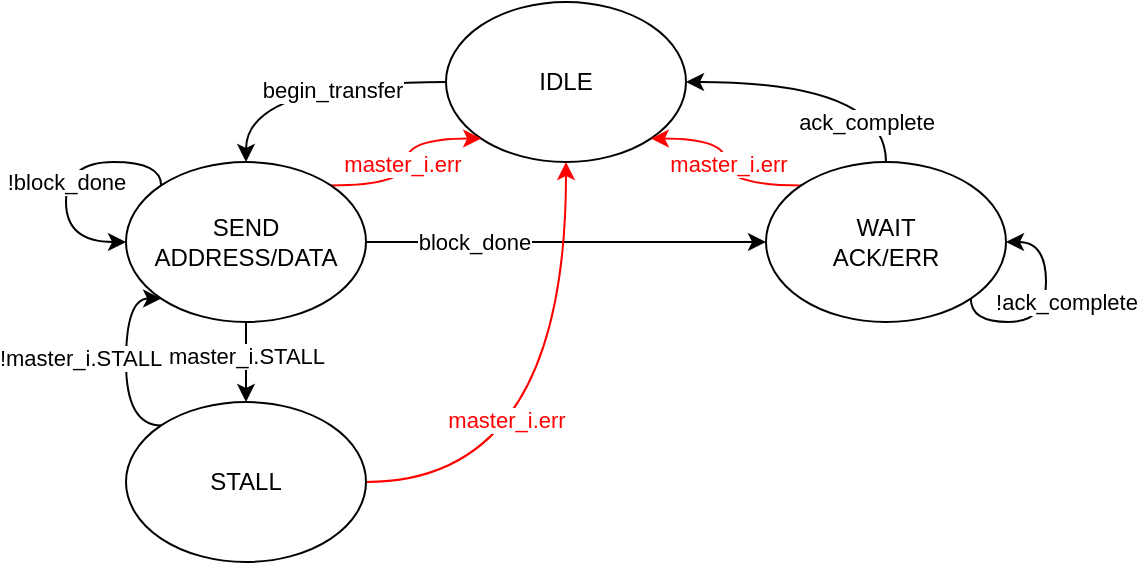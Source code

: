 <mxfile version="26.2.2" pages="2">
  <diagram name="send" id="gIOe0nHEjKcx69U4ihMK">
    <mxGraphModel dx="1381" dy="830" grid="1" gridSize="10" guides="1" tooltips="1" connect="1" arrows="1" fold="1" page="1" pageScale="1" pageWidth="1169" pageHeight="827" math="0" shadow="0">
      <root>
        <mxCell id="0" />
        <mxCell id="1" parent="0" />
        <mxCell id="R9eyRZ7sNsP4hW8lWQcz-5" style="edgeStyle=orthogonalEdgeStyle;rounded=0;orthogonalLoop=1;jettySize=auto;html=1;exitX=0;exitY=0.5;exitDx=0;exitDy=0;entryX=0.5;entryY=0;entryDx=0;entryDy=0;curved=1;" edge="1" parent="1" source="R9eyRZ7sNsP4hW8lWQcz-1" target="R9eyRZ7sNsP4hW8lWQcz-2">
          <mxGeometry relative="1" as="geometry" />
        </mxCell>
        <mxCell id="R9eyRZ7sNsP4hW8lWQcz-22" value="begin_transfer" style="edgeLabel;html=1;align=center;verticalAlign=middle;resizable=0;points=[];" vertex="1" connectable="0" parent="R9eyRZ7sNsP4hW8lWQcz-5">
          <mxGeometry x="-0.182" y="4" relative="1" as="geometry">
            <mxPoint as="offset" />
          </mxGeometry>
        </mxCell>
        <mxCell id="R9eyRZ7sNsP4hW8lWQcz-1" value="IDLE" style="ellipse;whiteSpace=wrap;html=1;" vertex="1" parent="1">
          <mxGeometry x="520" y="240" width="120" height="80" as="geometry" />
        </mxCell>
        <mxCell id="R9eyRZ7sNsP4hW8lWQcz-6" style="edgeStyle=orthogonalEdgeStyle;rounded=0;orthogonalLoop=1;jettySize=auto;html=1;exitX=0.5;exitY=1;exitDx=0;exitDy=0;entryX=0.5;entryY=0;entryDx=0;entryDy=0;" edge="1" parent="1" source="R9eyRZ7sNsP4hW8lWQcz-2" target="R9eyRZ7sNsP4hW8lWQcz-4">
          <mxGeometry relative="1" as="geometry" />
        </mxCell>
        <mxCell id="R9eyRZ7sNsP4hW8lWQcz-23" value="master_i.STALL" style="edgeLabel;html=1;align=center;verticalAlign=middle;resizable=0;points=[];" vertex="1" connectable="0" parent="R9eyRZ7sNsP4hW8lWQcz-6">
          <mxGeometry x="0.136" y="1" relative="1" as="geometry">
            <mxPoint x="-1" y="-6" as="offset" />
          </mxGeometry>
        </mxCell>
        <mxCell id="R9eyRZ7sNsP4hW8lWQcz-7" style="edgeStyle=orthogonalEdgeStyle;rounded=0;orthogonalLoop=1;jettySize=auto;html=1;exitX=1;exitY=0.5;exitDx=0;exitDy=0;entryX=0;entryY=0.5;entryDx=0;entryDy=0;" edge="1" parent="1" source="R9eyRZ7sNsP4hW8lWQcz-2" target="R9eyRZ7sNsP4hW8lWQcz-3">
          <mxGeometry relative="1" as="geometry" />
        </mxCell>
        <mxCell id="R9eyRZ7sNsP4hW8lWQcz-27" value="block_done" style="edgeLabel;html=1;align=center;verticalAlign=middle;resizable=0;points=[];" vertex="1" connectable="0" parent="R9eyRZ7sNsP4hW8lWQcz-7">
          <mxGeometry x="-0.462" relative="1" as="geometry">
            <mxPoint as="offset" />
          </mxGeometry>
        </mxCell>
        <mxCell id="R9eyRZ7sNsP4hW8lWQcz-13" style="edgeStyle=orthogonalEdgeStyle;rounded=0;orthogonalLoop=1;jettySize=auto;html=1;exitX=1;exitY=0;exitDx=0;exitDy=0;entryX=0;entryY=1;entryDx=0;entryDy=0;curved=1;strokeColor=#FF0000;" edge="1" parent="1" source="R9eyRZ7sNsP4hW8lWQcz-2" target="R9eyRZ7sNsP4hW8lWQcz-1">
          <mxGeometry relative="1" as="geometry" />
        </mxCell>
        <mxCell id="R9eyRZ7sNsP4hW8lWQcz-17" value="&lt;font style=&quot;color: rgb(255, 0, 0);&quot;&gt;master_i.err&lt;/font&gt;" style="edgeLabel;html=1;align=center;verticalAlign=middle;resizable=0;points=[];" vertex="1" connectable="0" parent="R9eyRZ7sNsP4hW8lWQcz-13">
          <mxGeometry x="-0.007" y="2" relative="1" as="geometry">
            <mxPoint as="offset" />
          </mxGeometry>
        </mxCell>
        <mxCell id="R9eyRZ7sNsP4hW8lWQcz-2" value="SEND&lt;div&gt;ADDRESS/DATA&lt;/div&gt;" style="ellipse;whiteSpace=wrap;html=1;" vertex="1" parent="1">
          <mxGeometry x="360" y="320" width="120" height="80" as="geometry" />
        </mxCell>
        <mxCell id="R9eyRZ7sNsP4hW8lWQcz-12" style="edgeStyle=orthogonalEdgeStyle;rounded=0;orthogonalLoop=1;jettySize=auto;html=1;exitX=0.5;exitY=0;exitDx=0;exitDy=0;entryX=1;entryY=0.5;entryDx=0;entryDy=0;curved=1;" edge="1" parent="1" source="R9eyRZ7sNsP4hW8lWQcz-3" target="R9eyRZ7sNsP4hW8lWQcz-1">
          <mxGeometry relative="1" as="geometry" />
        </mxCell>
        <mxCell id="R9eyRZ7sNsP4hW8lWQcz-28" value="ack_complete" style="edgeLabel;html=1;align=center;verticalAlign=middle;resizable=0;points=[];" vertex="1" connectable="0" parent="R9eyRZ7sNsP4hW8lWQcz-12">
          <mxGeometry x="0.066" y="6" relative="1" as="geometry">
            <mxPoint x="24" y="14" as="offset" />
          </mxGeometry>
        </mxCell>
        <mxCell id="R9eyRZ7sNsP4hW8lWQcz-15" style="edgeStyle=orthogonalEdgeStyle;rounded=0;orthogonalLoop=1;jettySize=auto;html=1;exitX=0;exitY=0;exitDx=0;exitDy=0;entryX=1;entryY=1;entryDx=0;entryDy=0;curved=1;strokeColor=#FF0000;" edge="1" parent="1" source="R9eyRZ7sNsP4hW8lWQcz-3" target="R9eyRZ7sNsP4hW8lWQcz-1">
          <mxGeometry relative="1" as="geometry" />
        </mxCell>
        <mxCell id="R9eyRZ7sNsP4hW8lWQcz-19" value="&lt;font style=&quot;color: rgb(255, 0, 0);&quot;&gt;master_i.err&lt;/font&gt;" style="edgeLabel;html=1;align=center;verticalAlign=middle;resizable=0;points=[];" vertex="1" connectable="0" parent="R9eyRZ7sNsP4hW8lWQcz-15">
          <mxGeometry x="-0.007" y="-1" relative="1" as="geometry">
            <mxPoint as="offset" />
          </mxGeometry>
        </mxCell>
        <mxCell id="R9eyRZ7sNsP4hW8lWQcz-3" value="WAIT&lt;div&gt;ACK/ERR&lt;/div&gt;" style="ellipse;whiteSpace=wrap;html=1;" vertex="1" parent="1">
          <mxGeometry x="680" y="320" width="120" height="80" as="geometry" />
        </mxCell>
        <mxCell id="R9eyRZ7sNsP4hW8lWQcz-10" style="edgeStyle=orthogonalEdgeStyle;rounded=0;orthogonalLoop=1;jettySize=auto;html=1;exitX=0;exitY=0;exitDx=0;exitDy=0;entryX=0;entryY=1;entryDx=0;entryDy=0;curved=1;" edge="1" parent="1" source="R9eyRZ7sNsP4hW8lWQcz-4" target="R9eyRZ7sNsP4hW8lWQcz-2">
          <mxGeometry relative="1" as="geometry">
            <Array as="points">
              <mxPoint x="360" y="452" />
              <mxPoint x="360" y="388" />
            </Array>
          </mxGeometry>
        </mxCell>
        <mxCell id="R9eyRZ7sNsP4hW8lWQcz-24" value="!master_i.STALL" style="edgeLabel;html=1;align=center;verticalAlign=middle;resizable=0;points=[];" vertex="1" connectable="0" parent="R9eyRZ7sNsP4hW8lWQcz-10">
          <mxGeometry x="0.076" relative="1" as="geometry">
            <mxPoint x="-23" y="1" as="offset" />
          </mxGeometry>
        </mxCell>
        <mxCell id="R9eyRZ7sNsP4hW8lWQcz-16" style="edgeStyle=orthogonalEdgeStyle;rounded=0;orthogonalLoop=1;jettySize=auto;html=1;exitX=1;exitY=0.5;exitDx=0;exitDy=0;entryX=0.5;entryY=1;entryDx=0;entryDy=0;curved=1;strokeColor=#FF0000;" edge="1" parent="1" source="R9eyRZ7sNsP4hW8lWQcz-4" target="R9eyRZ7sNsP4hW8lWQcz-1">
          <mxGeometry relative="1" as="geometry" />
        </mxCell>
        <mxCell id="R9eyRZ7sNsP4hW8lWQcz-20" value="&lt;font style=&quot;color: rgb(255, 0, 0);&quot;&gt;master_i.err&lt;/font&gt;" style="edgeLabel;html=1;align=center;verticalAlign=middle;resizable=0;points=[];" vertex="1" connectable="0" parent="R9eyRZ7sNsP4hW8lWQcz-16">
          <mxGeometry x="0.008" y="30" relative="1" as="geometry">
            <mxPoint as="offset" />
          </mxGeometry>
        </mxCell>
        <mxCell id="R9eyRZ7sNsP4hW8lWQcz-4" value="STALL" style="ellipse;whiteSpace=wrap;html=1;" vertex="1" parent="1">
          <mxGeometry x="360" y="440" width="120" height="80" as="geometry" />
        </mxCell>
        <mxCell id="R9eyRZ7sNsP4hW8lWQcz-25" style="edgeStyle=orthogonalEdgeStyle;rounded=0;orthogonalLoop=1;jettySize=auto;html=1;exitX=0;exitY=0;exitDx=0;exitDy=0;entryX=0;entryY=0.5;entryDx=0;entryDy=0;curved=1;" edge="1" parent="1" source="R9eyRZ7sNsP4hW8lWQcz-2" target="R9eyRZ7sNsP4hW8lWQcz-2">
          <mxGeometry relative="1" as="geometry">
            <Array as="points">
              <mxPoint x="378" y="320" />
              <mxPoint x="330" y="320" />
              <mxPoint x="330" y="360" />
            </Array>
          </mxGeometry>
        </mxCell>
        <mxCell id="R9eyRZ7sNsP4hW8lWQcz-26" value="!block_done" style="edgeLabel;html=1;align=center;verticalAlign=middle;resizable=0;points=[];" vertex="1" connectable="0" parent="R9eyRZ7sNsP4hW8lWQcz-25">
          <mxGeometry x="-0.011" y="5" relative="1" as="geometry">
            <mxPoint x="-5" y="5" as="offset" />
          </mxGeometry>
        </mxCell>
        <mxCell id="R9eyRZ7sNsP4hW8lWQcz-29" style="edgeStyle=orthogonalEdgeStyle;rounded=0;orthogonalLoop=1;jettySize=auto;html=1;exitX=1;exitY=1;exitDx=0;exitDy=0;entryX=1;entryY=0.5;entryDx=0;entryDy=0;curved=1;" edge="1" parent="1" source="R9eyRZ7sNsP4hW8lWQcz-3" target="R9eyRZ7sNsP4hW8lWQcz-3">
          <mxGeometry relative="1" as="geometry">
            <Array as="points">
              <mxPoint x="782" y="400" />
              <mxPoint x="820" y="400" />
              <mxPoint x="820" y="360" />
            </Array>
          </mxGeometry>
        </mxCell>
        <mxCell id="R9eyRZ7sNsP4hW8lWQcz-30" value="!ack_complete" style="edgeLabel;html=1;align=center;verticalAlign=middle;resizable=0;points=[];" vertex="1" connectable="0" parent="R9eyRZ7sNsP4hW8lWQcz-29">
          <mxGeometry x="0.016" y="4" relative="1" as="geometry">
            <mxPoint x="14" y="-4" as="offset" />
          </mxGeometry>
        </mxCell>
      </root>
    </mxGraphModel>
  </diagram>
  <diagram id="LuMXjlLptYkvVXtju_CG" name="receive">
    <mxGraphModel dx="801" dy="481" grid="1" gridSize="10" guides="1" tooltips="1" connect="1" arrows="1" fold="1" page="1" pageScale="1" pageWidth="1169" pageHeight="827" math="0" shadow="0">
      <root>
        <mxCell id="0" />
        <mxCell id="1" parent="0" />
        <mxCell id="DIxoDP5U6Qko4_fMp49D-4" style="edgeStyle=orthogonalEdgeStyle;rounded=0;orthogonalLoop=1;jettySize=auto;html=1;exitX=0;exitY=1;exitDx=0;exitDy=0;entryX=0;entryY=0;entryDx=0;entryDy=0;curved=1;" edge="1" parent="1" source="DIxoDP5U6Qko4_fMp49D-2" target="DIxoDP5U6Qko4_fMp49D-3">
          <mxGeometry relative="1" as="geometry">
            <Array as="points">
              <mxPoint x="520" y="478" />
              <mxPoint x="520" y="532" />
            </Array>
          </mxGeometry>
        </mxCell>
        <mxCell id="DIxoDP5U6Qko4_fMp49D-7" value="master_i.ACK" style="edgeLabel;html=1;align=center;verticalAlign=middle;resizable=0;points=[];" vertex="1" connectable="0" parent="DIxoDP5U6Qko4_fMp49D-4">
          <mxGeometry x="-0.04" relative="1" as="geometry">
            <mxPoint as="offset" />
          </mxGeometry>
        </mxCell>
        <mxCell id="DIxoDP5U6Qko4_fMp49D-2" value="IDLE" style="ellipse;whiteSpace=wrap;html=1;" vertex="1" parent="1">
          <mxGeometry x="530" y="410" width="120" height="80" as="geometry" />
        </mxCell>
        <mxCell id="DIxoDP5U6Qko4_fMp49D-5" style="edgeStyle=orthogonalEdgeStyle;rounded=0;orthogonalLoop=1;jettySize=auto;html=1;exitX=1;exitY=0;exitDx=0;exitDy=0;entryX=1;entryY=1;entryDx=0;entryDy=0;curved=1;" edge="1" parent="1" source="DIxoDP5U6Qko4_fMp49D-3" target="DIxoDP5U6Qko4_fMp49D-2">
          <mxGeometry relative="1" as="geometry">
            <Array as="points">
              <mxPoint x="670" y="532" />
              <mxPoint x="670" y="478" />
            </Array>
          </mxGeometry>
        </mxCell>
        <mxCell id="DIxoDP5U6Qko4_fMp49D-6" value="!master_i.ACK" style="edgeLabel;html=1;align=center;verticalAlign=middle;resizable=0;points=[];" vertex="1" connectable="0" parent="DIxoDP5U6Qko4_fMp49D-5">
          <mxGeometry x="0.117" y="1" relative="1" as="geometry">
            <mxPoint y="2" as="offset" />
          </mxGeometry>
        </mxCell>
        <mxCell id="DIxoDP5U6Qko4_fMp49D-3" value="&lt;div&gt;RECEIVE ACK&lt;/div&gt;(LATCH DATA)" style="ellipse;whiteSpace=wrap;html=1;" vertex="1" parent="1">
          <mxGeometry x="530" y="520" width="120" height="80" as="geometry" />
        </mxCell>
        <mxCell id="DIxoDP5U6Qko4_fMp49D-10" style="edgeStyle=orthogonalEdgeStyle;rounded=0;orthogonalLoop=1;jettySize=auto;html=1;exitX=0;exitY=1;exitDx=0;exitDy=0;curved=1;entryX=1;entryY=1;entryDx=0;entryDy=0;" edge="1" parent="1" source="DIxoDP5U6Qko4_fMp49D-3" target="DIxoDP5U6Qko4_fMp49D-3">
          <mxGeometry relative="1" as="geometry">
            <mxPoint x="640" y="610.0" as="targetPoint" />
            <Array as="points">
              <mxPoint x="548" y="620" />
              <mxPoint x="632" y="620" />
            </Array>
          </mxGeometry>
        </mxCell>
        <mxCell id="DIxoDP5U6Qko4_fMp49D-11" value="master_i.ACK" style="edgeLabel;html=1;align=center;verticalAlign=middle;resizable=0;points=[];" vertex="1" connectable="0" parent="DIxoDP5U6Qko4_fMp49D-10">
          <mxGeometry x="-0.073" y="1" relative="1" as="geometry">
            <mxPoint x="5" as="offset" />
          </mxGeometry>
        </mxCell>
        <mxCell id="f1vJ-QOEHnUI6j-GwcXZ-1" value="just set the ACK signal as the write enable signal on a FIFO?" style="text;html=1;align=center;verticalAlign=middle;resizable=0;points=[];autosize=1;strokeColor=none;fillColor=none;" vertex="1" parent="1">
          <mxGeometry x="395" y="338" width="350" height="30" as="geometry" />
        </mxCell>
      </root>
    </mxGraphModel>
  </diagram>
</mxfile>
